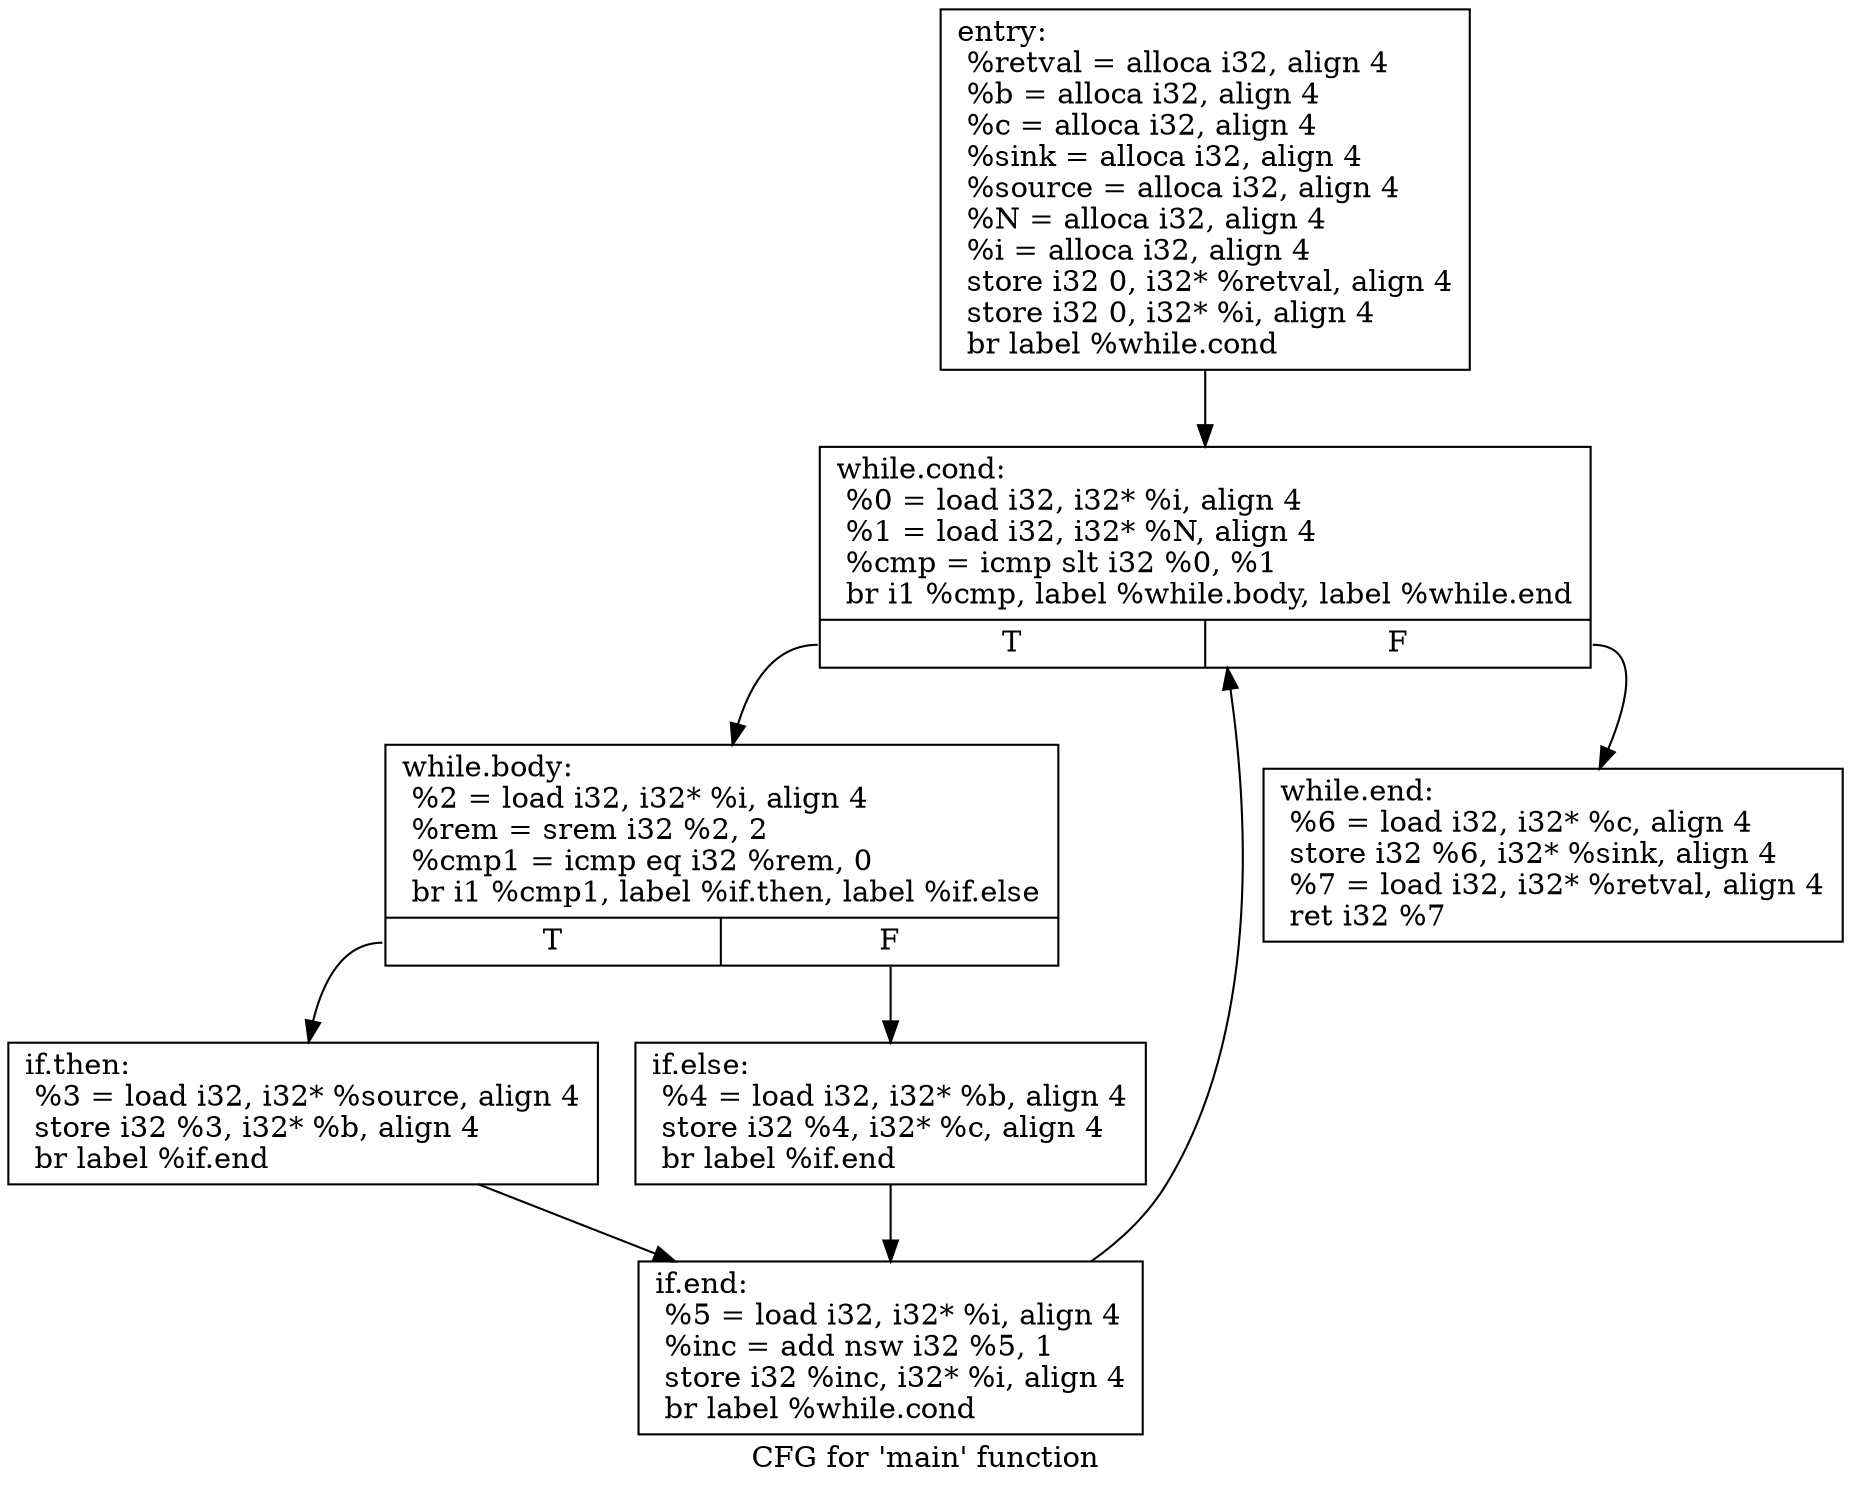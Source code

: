 digraph "CFG for 'main' function" {
	label="CFG for 'main' function";

	Node0x560fb01879b0 [shape=record,label="{entry:\l  %retval = alloca i32, align 4\l  %b = alloca i32, align 4\l  %c = alloca i32, align 4\l  %sink = alloca i32, align 4\l  %source = alloca i32, align 4\l  %N = alloca i32, align 4\l  %i = alloca i32, align 4\l  store i32 0, i32* %retval, align 4\l  store i32 0, i32* %i, align 4\l  br label %while.cond\l}"];
	Node0x560fb01879b0 -> Node0x560fb01885d0;
	Node0x560fb01885d0 [shape=record,label="{while.cond:                                       \l  %0 = load i32, i32* %i, align 4\l  %1 = load i32, i32* %N, align 4\l  %cmp = icmp slt i32 %0, %1\l  br i1 %cmp, label %while.body, label %while.end\l|{<s0>T|<s1>F}}"];
	Node0x560fb01885d0:s0 -> Node0x560fb0188820;
	Node0x560fb01885d0:s1 -> Node0x560fb0188900;
	Node0x560fb0188820 [shape=record,label="{while.body:                                       \l  %2 = load i32, i32* %i, align 4\l  %rem = srem i32 %2, 2\l  %cmp1 = icmp eq i32 %rem, 0\l  br i1 %cmp1, label %if.then, label %if.else\l|{<s0>T|<s1>F}}"];
	Node0x560fb0188820:s0 -> Node0x560fb0188ce0;
	Node0x560fb0188820:s1 -> Node0x560fb0188db0;
	Node0x560fb0188ce0 [shape=record,label="{if.then:                                          \l  %3 = load i32, i32* %source, align 4\l  store i32 %3, i32* %b, align 4\l  br label %if.end\l}"];
	Node0x560fb0188ce0 -> Node0x560fb0188f00;
	Node0x560fb0188db0 [shape=record,label="{if.else:                                          \l  %4 = load i32, i32* %b, align 4\l  store i32 %4, i32* %c, align 4\l  br label %if.end\l}"];
	Node0x560fb0188db0 -> Node0x560fb0188f00;
	Node0x560fb0188f00 [shape=record,label="{if.end:                                           \l  %5 = load i32, i32* %i, align 4\l  %inc = add nsw i32 %5, 1\l  store i32 %inc, i32* %i, align 4\l  br label %while.cond\l}"];
	Node0x560fb0188f00 -> Node0x560fb01885d0;
	Node0x560fb0188900 [shape=record,label="{while.end:                                        \l  %6 = load i32, i32* %c, align 4\l  store i32 %6, i32* %sink, align 4\l  %7 = load i32, i32* %retval, align 4\l  ret i32 %7\l}"];
}
